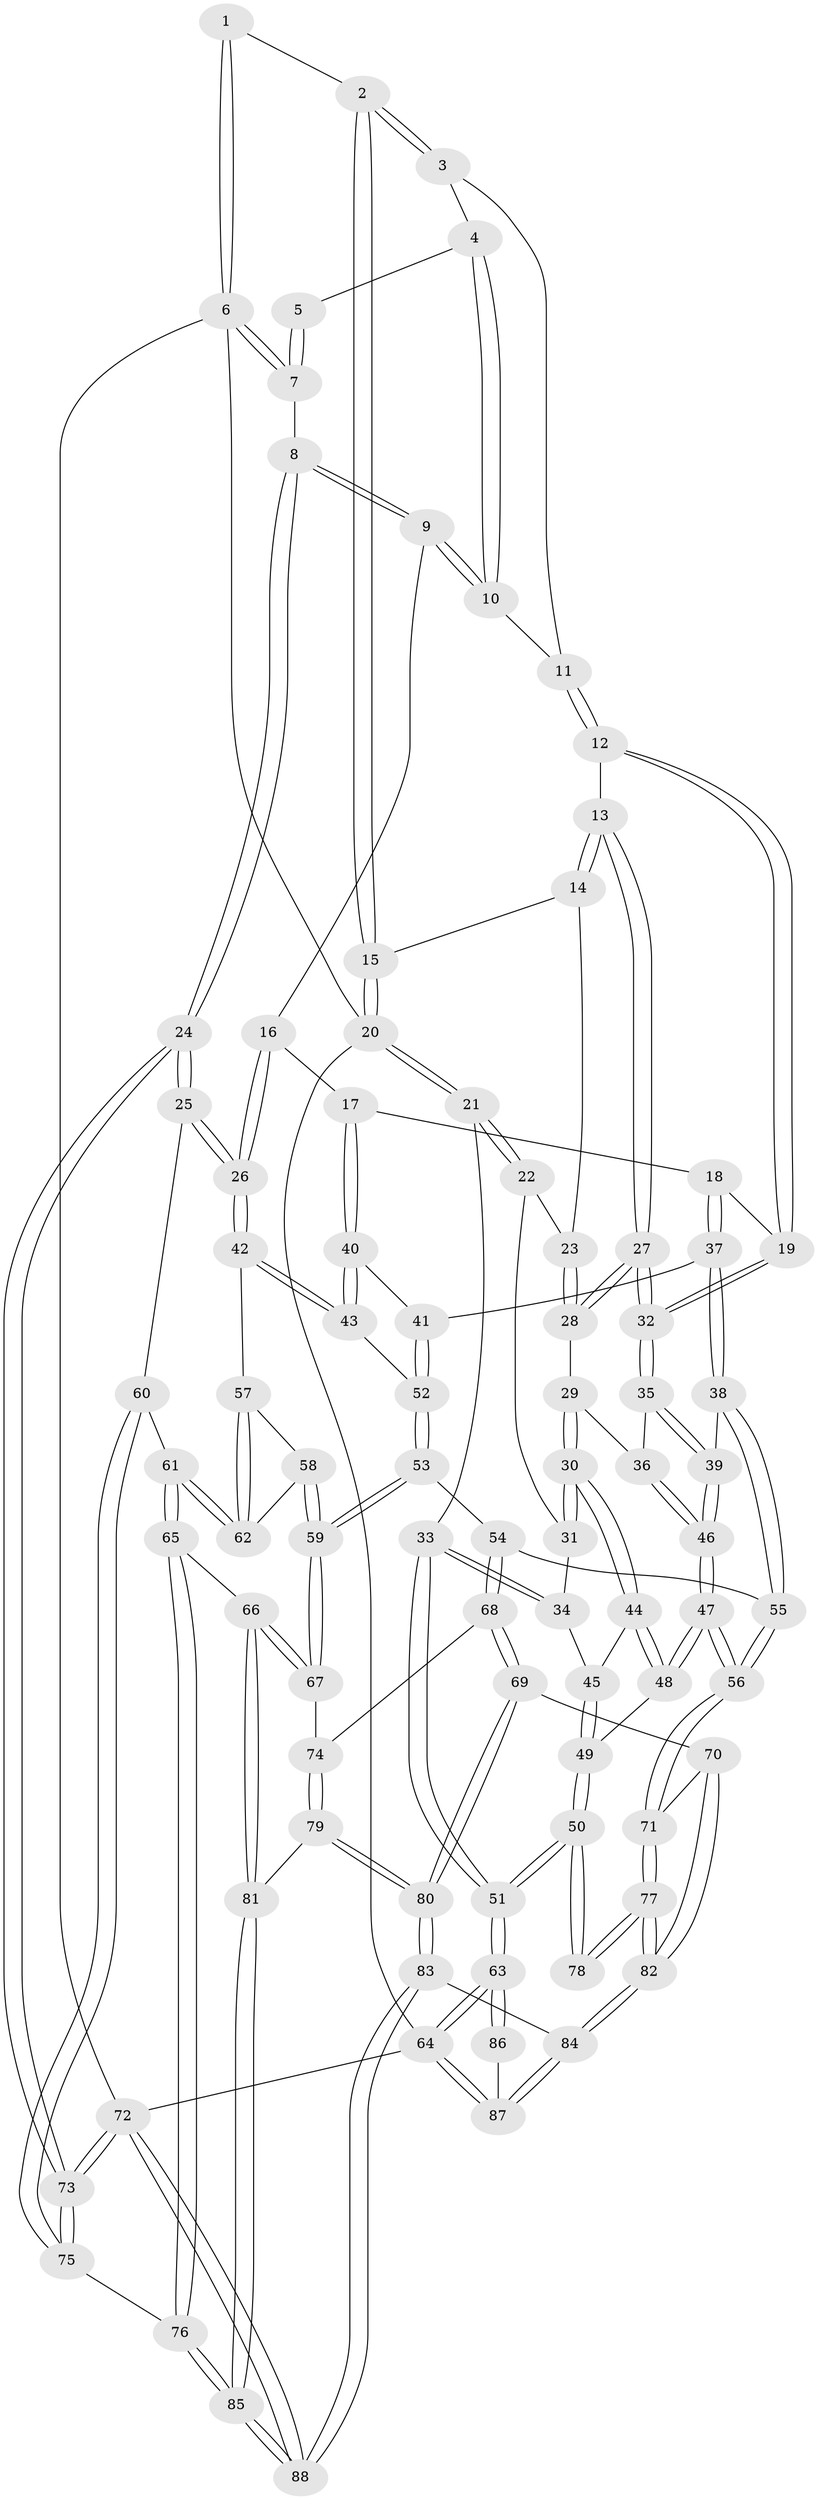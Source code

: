 // coarse degree distribution, {4: 0.3142857142857143, 3: 0.2, 5: 0.22857142857142856, 6: 0.17142857142857143, 7: 0.08571428571428572}
// Generated by graph-tools (version 1.1) at 2025/21/03/04/25 18:21:16]
// undirected, 88 vertices, 217 edges
graph export_dot {
graph [start="1"]
  node [color=gray90,style=filled];
  1 [pos="+0.8173268838727797+0"];
  2 [pos="+0.2860170095057521+0"];
  3 [pos="+0.5278639862133885+0.09865390926641071"];
  4 [pos="+0.7912590580369527+0"];
  5 [pos="+0.7974993773295439+0"];
  6 [pos="+1+0"];
  7 [pos="+1+0.34672132074704964"];
  8 [pos="+1+0.369907232296979"];
  9 [pos="+0.7830496176663025+0.14067894804384504"];
  10 [pos="+0.7684277704705885+0.10828887428748792"];
  11 [pos="+0.582743767251007+0.1501349955548336"];
  12 [pos="+0.5776568827066625+0.21145268242713772"];
  13 [pos="+0.42717328554061834+0.2804692909020079"];
  14 [pos="+0.2627258879727324+0"];
  15 [pos="+0.26510713210153913+0"];
  16 [pos="+0.7402910971166474+0.2344440306127148"];
  17 [pos="+0.6709282335055927+0.33348274873974226"];
  18 [pos="+0.6394265458473164+0.31768841659785635"];
  19 [pos="+0.6248175394057333+0.3069683072700713"];
  20 [pos="+0+0"];
  21 [pos="+0+0.33164939000015553"];
  22 [pos="+0.14574249052250868+0.2415085943594687"];
  23 [pos="+0.18956624107032527+0.19238180116703596"];
  24 [pos="+1+0.42622802430822476"];
  25 [pos="+1+0.4417345572780175"];
  26 [pos="+0.9500053304300767+0.4511160825529694"];
  27 [pos="+0.42873125037359405+0.3229097716740962"];
  28 [pos="+0.2783800936336543+0.33890283848133634"];
  29 [pos="+0.27776907868195677+0.34337090001753856"];
  30 [pos="+0.1844525090161971+0.4297416545366202"];
  31 [pos="+0.14124657476419136+0.289549962213633"];
  32 [pos="+0.44238291154479525+0.35143440067322873"];
  33 [pos="+0+0.37446898542675305"];
  34 [pos="+0.05834246451802392+0.41104718966396303"];
  35 [pos="+0.44275331367037607+0.37346903909604223"];
  36 [pos="+0.30882891276353547+0.4235489593262546"];
  37 [pos="+0.499363194724729+0.43969612100578087"];
  38 [pos="+0.4612799228845634+0.4234075530967072"];
  39 [pos="+0.46104867085083434+0.42317148325284265"];
  40 [pos="+0.6995339552634134+0.39397852958469526"];
  41 [pos="+0.5012485759242807+0.4410227261210742"];
  42 [pos="+0.8235105140985929+0.468334822012576"];
  43 [pos="+0.7034366213075299+0.3992447896831678"];
  44 [pos="+0.1775984905973811+0.48065756111944763"];
  45 [pos="+0.06719130473245627+0.41913190010858103"];
  46 [pos="+0.26012984813308926+0.5630935270838326"];
  47 [pos="+0.23308187901913252+0.6020276174334827"];
  48 [pos="+0.22371536169258396+0.5966083450304551"];
  49 [pos="+0.02862157922260915+0.6019490574303376"];
  50 [pos="+0+0.6345384762919964"];
  51 [pos="+0+0.6344149998562667"];
  52 [pos="+0.5716945233149593+0.5321478671984409"];
  53 [pos="+0.5736263305465568+0.606011750347748"];
  54 [pos="+0.5268513040710886+0.61509464037518"];
  55 [pos="+0.43880390529347835+0.5704565996518624"];
  56 [pos="+0.23381202221298686+0.6031897967510047"];
  57 [pos="+0.7906057059309015+0.5144023754784853"];
  58 [pos="+0.7448833763968836+0.5683623199539733"];
  59 [pos="+0.659997214185104+0.6646838045230111"];
  60 [pos="+0.9425307633199065+0.6459494107800402"];
  61 [pos="+0.8311574460869964+0.6921075916734251"];
  62 [pos="+0.8251409617764948+0.6713741879925897"];
  63 [pos="+0+1"];
  64 [pos="+0+1"];
  65 [pos="+0.7337432692880513+0.7664145083944104"];
  66 [pos="+0.6805624028796989+0.7383029710102387"];
  67 [pos="+0.676014356907371+0.7324102486752112"];
  68 [pos="+0.412399409289177+0.7514580348727085"];
  69 [pos="+0.38155541373750795+0.7652119412379935"];
  70 [pos="+0.34823715334195254+0.7508727518004644"];
  71 [pos="+0.2522983882628197+0.6807248658046462"];
  72 [pos="+1+1"];
  73 [pos="+1+1"];
  74 [pos="+0.5556401790596848+0.7719602766653507"];
  75 [pos="+0.9085678759221288+0.8535151181464287"];
  76 [pos="+0.8062805322599768+0.850223566995745"];
  77 [pos="+0.16229438624609716+0.8004127367237375"];
  78 [pos="+0.14325180648204444+0.8064758142927169"];
  79 [pos="+0.5048990972545871+0.9107063081013516"];
  80 [pos="+0.45054411046011617+0.9482720934191063"];
  81 [pos="+0.6132387278698617+0.8778759869687852"];
  82 [pos="+0.24154649794986674+0.9845388278240024"];
  83 [pos="+0.4081816010236975+1"];
  84 [pos="+0.2760321955784091+1"];
  85 [pos="+0.7138726584712684+1"];
  86 [pos="+0.1202395201560127+0.8279039160774082"];
  87 [pos="+0.16299028467696886+1"];
  88 [pos="+0.6898217276210029+1"];
  1 -- 2;
  1 -- 6;
  1 -- 6;
  2 -- 3;
  2 -- 3;
  2 -- 15;
  2 -- 15;
  3 -- 4;
  3 -- 11;
  4 -- 5;
  4 -- 10;
  4 -- 10;
  5 -- 7;
  5 -- 7;
  6 -- 7;
  6 -- 7;
  6 -- 20;
  6 -- 72;
  7 -- 8;
  8 -- 9;
  8 -- 9;
  8 -- 24;
  8 -- 24;
  9 -- 10;
  9 -- 10;
  9 -- 16;
  10 -- 11;
  11 -- 12;
  11 -- 12;
  12 -- 13;
  12 -- 19;
  12 -- 19;
  13 -- 14;
  13 -- 14;
  13 -- 27;
  13 -- 27;
  14 -- 15;
  14 -- 23;
  15 -- 20;
  15 -- 20;
  16 -- 17;
  16 -- 26;
  16 -- 26;
  17 -- 18;
  17 -- 40;
  17 -- 40;
  18 -- 19;
  18 -- 37;
  18 -- 37;
  19 -- 32;
  19 -- 32;
  20 -- 21;
  20 -- 21;
  20 -- 64;
  21 -- 22;
  21 -- 22;
  21 -- 33;
  22 -- 23;
  22 -- 31;
  23 -- 28;
  23 -- 28;
  24 -- 25;
  24 -- 25;
  24 -- 73;
  24 -- 73;
  25 -- 26;
  25 -- 26;
  25 -- 60;
  26 -- 42;
  26 -- 42;
  27 -- 28;
  27 -- 28;
  27 -- 32;
  27 -- 32;
  28 -- 29;
  29 -- 30;
  29 -- 30;
  29 -- 36;
  30 -- 31;
  30 -- 31;
  30 -- 44;
  30 -- 44;
  31 -- 34;
  32 -- 35;
  32 -- 35;
  33 -- 34;
  33 -- 34;
  33 -- 51;
  33 -- 51;
  34 -- 45;
  35 -- 36;
  35 -- 39;
  35 -- 39;
  36 -- 46;
  36 -- 46;
  37 -- 38;
  37 -- 38;
  37 -- 41;
  38 -- 39;
  38 -- 55;
  38 -- 55;
  39 -- 46;
  39 -- 46;
  40 -- 41;
  40 -- 43;
  40 -- 43;
  41 -- 52;
  41 -- 52;
  42 -- 43;
  42 -- 43;
  42 -- 57;
  43 -- 52;
  44 -- 45;
  44 -- 48;
  44 -- 48;
  45 -- 49;
  45 -- 49;
  46 -- 47;
  46 -- 47;
  47 -- 48;
  47 -- 48;
  47 -- 56;
  47 -- 56;
  48 -- 49;
  49 -- 50;
  49 -- 50;
  50 -- 51;
  50 -- 51;
  50 -- 78;
  50 -- 78;
  51 -- 63;
  51 -- 63;
  52 -- 53;
  52 -- 53;
  53 -- 54;
  53 -- 59;
  53 -- 59;
  54 -- 55;
  54 -- 68;
  54 -- 68;
  55 -- 56;
  55 -- 56;
  56 -- 71;
  56 -- 71;
  57 -- 58;
  57 -- 62;
  57 -- 62;
  58 -- 59;
  58 -- 59;
  58 -- 62;
  59 -- 67;
  59 -- 67;
  60 -- 61;
  60 -- 75;
  60 -- 75;
  61 -- 62;
  61 -- 62;
  61 -- 65;
  61 -- 65;
  63 -- 64;
  63 -- 64;
  63 -- 86;
  63 -- 86;
  64 -- 72;
  64 -- 87;
  64 -- 87;
  65 -- 66;
  65 -- 76;
  65 -- 76;
  66 -- 67;
  66 -- 67;
  66 -- 81;
  66 -- 81;
  67 -- 74;
  68 -- 69;
  68 -- 69;
  68 -- 74;
  69 -- 70;
  69 -- 80;
  69 -- 80;
  70 -- 71;
  70 -- 82;
  70 -- 82;
  71 -- 77;
  71 -- 77;
  72 -- 73;
  72 -- 73;
  72 -- 88;
  72 -- 88;
  73 -- 75;
  73 -- 75;
  74 -- 79;
  74 -- 79;
  75 -- 76;
  76 -- 85;
  76 -- 85;
  77 -- 78;
  77 -- 78;
  77 -- 82;
  77 -- 82;
  79 -- 80;
  79 -- 80;
  79 -- 81;
  80 -- 83;
  80 -- 83;
  81 -- 85;
  81 -- 85;
  82 -- 84;
  82 -- 84;
  83 -- 84;
  83 -- 88;
  83 -- 88;
  84 -- 87;
  84 -- 87;
  85 -- 88;
  85 -- 88;
  86 -- 87;
}
